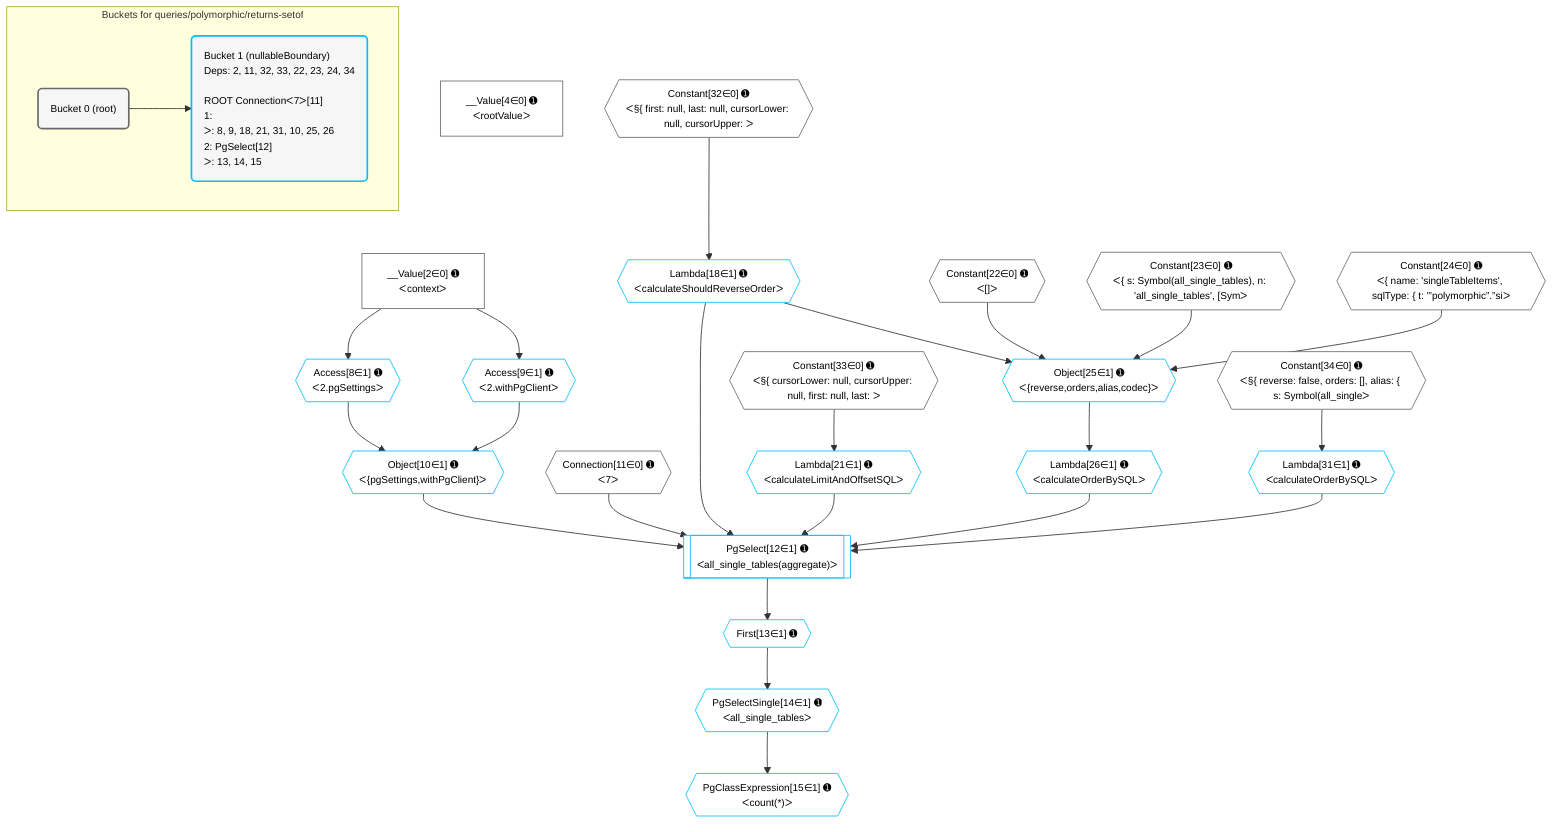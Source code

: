 %%{init: {'themeVariables': { 'fontSize': '12px'}}}%%
graph TD
    classDef path fill:#eee,stroke:#000,color:#000
    classDef plan fill:#fff,stroke-width:1px,color:#000
    classDef itemplan fill:#fff,stroke-width:2px,color:#000
    classDef unbatchedplan fill:#dff,stroke-width:1px,color:#000
    classDef sideeffectplan fill:#fcc,stroke-width:2px,color:#000
    classDef bucket fill:#f6f6f6,color:#000,stroke-width:2px,text-align:left


    %% plan dependencies
    __Value2["__Value[2∈0] ➊<br />ᐸcontextᐳ"]:::plan
    __Value4["__Value[4∈0] ➊<br />ᐸrootValueᐳ"]:::plan
    Connection11{{"Connection[11∈0] ➊<br />ᐸ7ᐳ"}}:::plan
    Constant22{{"Constant[22∈0] ➊<br />ᐸ[]ᐳ"}}:::plan
    Constant23{{"Constant[23∈0] ➊<br />ᐸ{ s: Symbol(all_single_tables), n: 'all_single_tables', [Symᐳ"}}:::plan
    Constant24{{"Constant[24∈0] ➊<br />ᐸ{ name: 'singleTableItems', sqlType: { t: '”polymorphic”.”siᐳ"}}:::plan
    Constant32{{"Constant[32∈0] ➊<br />ᐸ§{ first: null, last: null, cursorLower: null, cursorUpper: ᐳ"}}:::plan
    Constant33{{"Constant[33∈0] ➊<br />ᐸ§{ cursorLower: null, cursorUpper: null, first: null, last: ᐳ"}}:::plan
    Constant34{{"Constant[34∈0] ➊<br />ᐸ§{ reverse: false, orders: [], alias: { s: Symbol(all_singleᐳ"}}:::plan
    PgSelect12[["PgSelect[12∈1] ➊<br />ᐸall_single_tables(aggregate)ᐳ"]]:::plan
    Object10{{"Object[10∈1] ➊<br />ᐸ{pgSettings,withPgClient}ᐳ"}}:::plan
    Lambda18{{"Lambda[18∈1] ➊<br />ᐸcalculateShouldReverseOrderᐳ"}}:::plan
    Lambda21{{"Lambda[21∈1] ➊<br />ᐸcalculateLimitAndOffsetSQLᐳ"}}:::plan
    Lambda26{{"Lambda[26∈1] ➊<br />ᐸcalculateOrderBySQLᐳ"}}:::plan
    Lambda31{{"Lambda[31∈1] ➊<br />ᐸcalculateOrderBySQLᐳ"}}:::plan
    Object10 & Connection11 & Lambda18 & Lambda21 & Lambda26 & Lambda31 --> PgSelect12
    Object25{{"Object[25∈1] ➊<br />ᐸ{reverse,orders,alias,codec}ᐳ"}}:::plan
    Lambda18 & Constant22 & Constant23 & Constant24 --> Object25
    Access8{{"Access[8∈1] ➊<br />ᐸ2.pgSettingsᐳ"}}:::plan
    Access9{{"Access[9∈1] ➊<br />ᐸ2.withPgClientᐳ"}}:::plan
    Access8 & Access9 --> Object10
    __Value2 --> Access8
    __Value2 --> Access9
    First13{{"First[13∈1] ➊"}}:::plan
    PgSelect12 --> First13
    PgSelectSingle14{{"PgSelectSingle[14∈1] ➊<br />ᐸall_single_tablesᐳ"}}:::plan
    First13 --> PgSelectSingle14
    PgClassExpression15{{"PgClassExpression[15∈1] ➊<br />ᐸcount(*)ᐳ"}}:::plan
    PgSelectSingle14 --> PgClassExpression15
    Constant32 --> Lambda18
    Constant33 --> Lambda21
    Object25 --> Lambda26
    Constant34 --> Lambda31

    %% define steps

    subgraph "Buckets for queries/polymorphic/returns-setof"
    Bucket0("Bucket 0 (root)"):::bucket
    classDef bucket0 stroke:#696969
    class Bucket0,__Value2,__Value4,Connection11,Constant22,Constant23,Constant24,Constant32,Constant33,Constant34 bucket0
    Bucket1("Bucket 1 (nullableBoundary)<br />Deps: 2, 11, 32, 33, 22, 23, 24, 34<br /><br />ROOT Connectionᐸ7ᐳ[11]<br />1: <br />ᐳ: 8, 9, 18, 21, 31, 10, 25, 26<br />2: PgSelect[12]<br />ᐳ: 13, 14, 15"):::bucket
    classDef bucket1 stroke:#00bfff
    class Bucket1,Access8,Access9,Object10,PgSelect12,First13,PgSelectSingle14,PgClassExpression15,Lambda18,Lambda21,Object25,Lambda26,Lambda31 bucket1
    Bucket0 --> Bucket1
    end